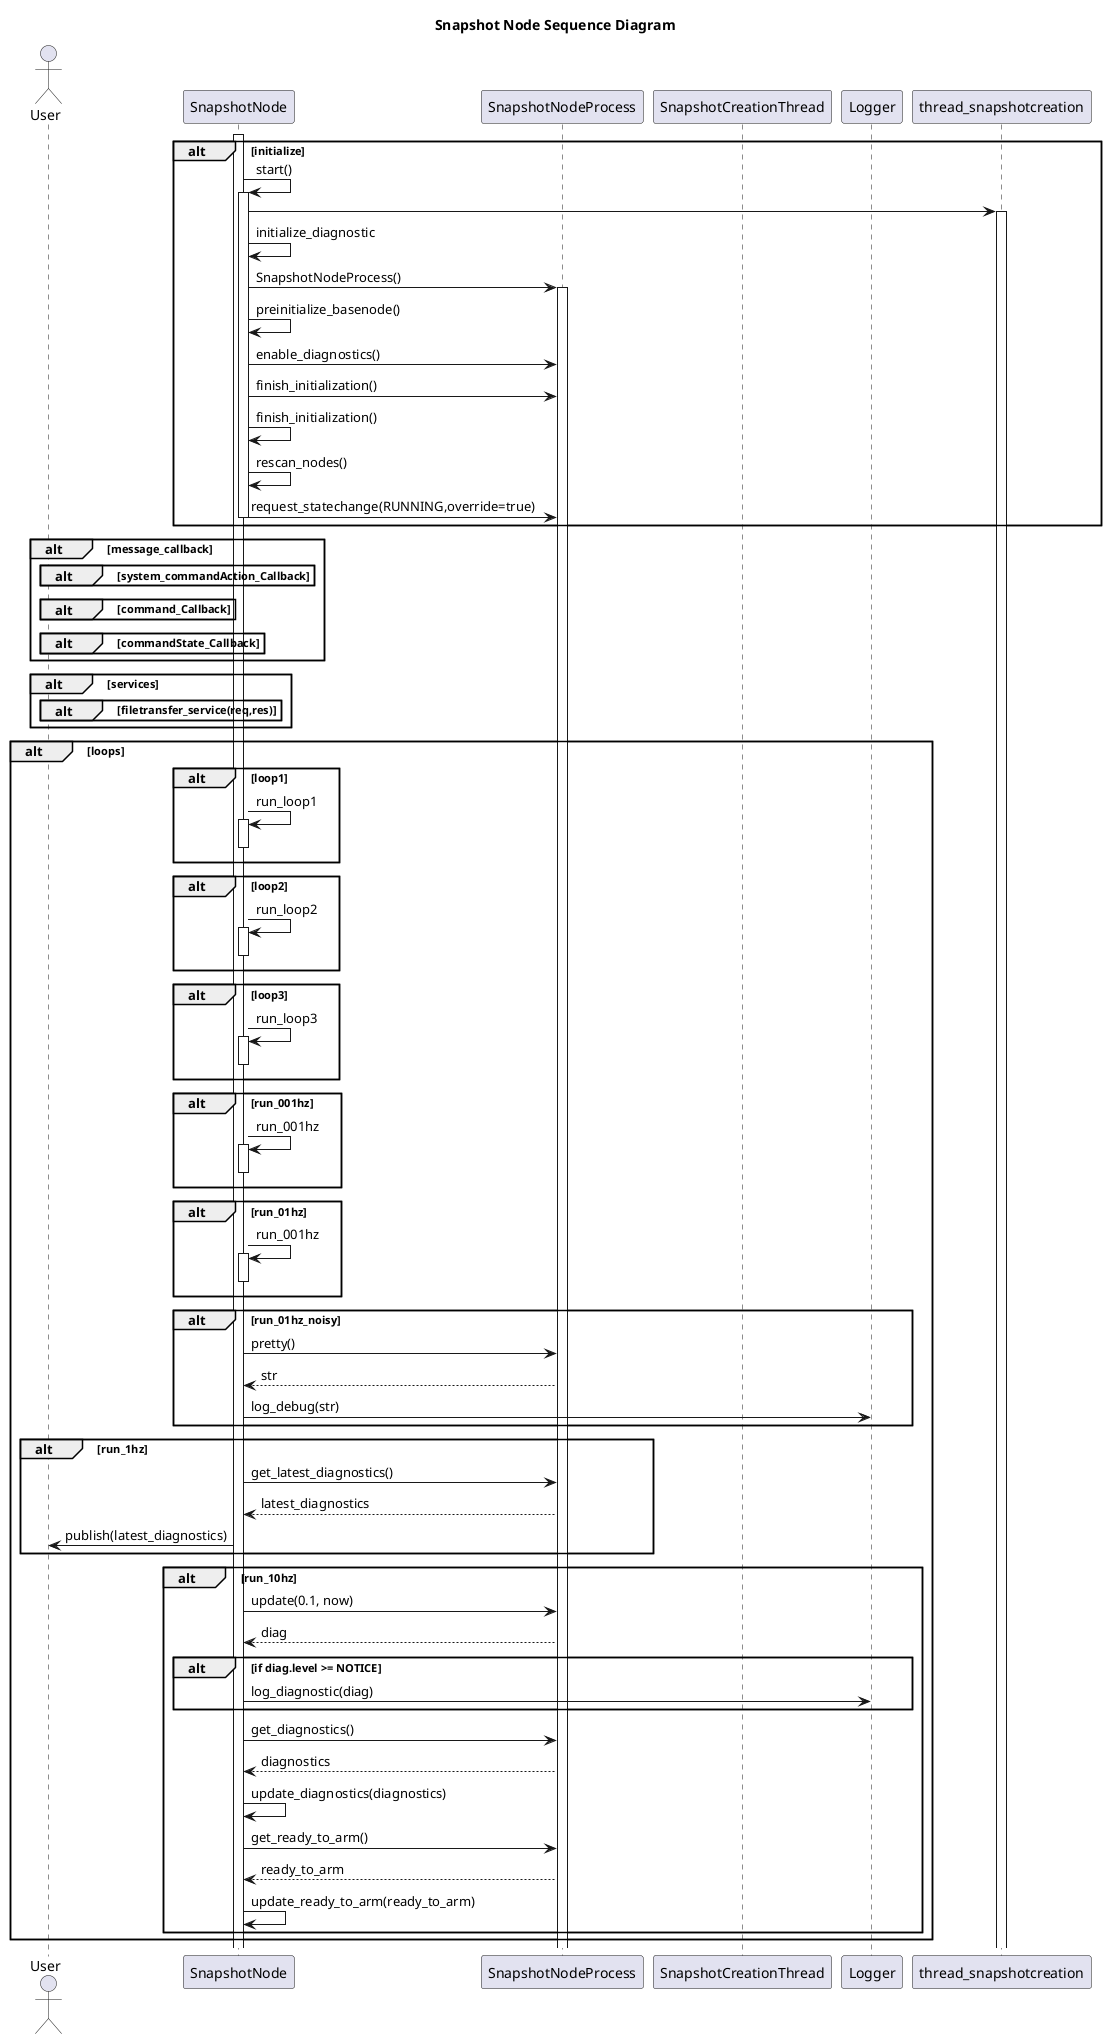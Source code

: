 @startuml
title Snapshot Node Sequence Diagram
actor User as user
participant SnapshotNode as node
participant SnapshotNodeProcess as process
participant SnapshotCreationThread as snapshot_thread
participant Logger as logger

alt initialize
    activate node
    node -> node++: start()
    node -> thread_snapshotcreation++
    node -> node: initialize_diagnostic
    node -> process++: SnapshotNodeProcess()
    node -> node: preinitialize_basenode()
    node -> process: enable_diagnostics()
    node -> process: finish_initialization()
    node -> node: finish_initialization()
    node -> node: rescan_nodes()
    node -> process: request_statechange(RUNNING,override=true)
    node--
end

alt message_callback
    alt system_commandAction_Callback
    end
    alt command_Callback
    end
    alt commandState_Callback
    end
end
alt services
    alt filetransfer_service(req,res)
    end
end

alt loops
    alt loop1
        node -> node++: run_loop1
        node--
    end
    alt loop2
        node -> node++: run_loop2
        node--
    end
    alt loop3
        node -> node++: run_loop3
        node--
    end
    alt run_001hz
        node -> node++: run_001hz
        node--
    end
    alt run_01hz
        node -> node++: run_001hz
        node--
    end
    alt run_01hz_noisy
        node -> process: pretty()
        process --> node: str
        node -> logger: log_debug(str)
    end
    alt run_1hz
        node -> process: get_latest_diagnostics()
        process --> node: latest_diagnostics
        node -> user: publish(latest_diagnostics)
    end
    alt run_10hz
        node -> process: update(0.1, now)
        process --> node: diag
        alt if diag.level >= NOTICE
            node -> logger: log_diagnostic(diag)
        end
        node -> process: get_diagnostics()
        process --> node: diagnostics
        node -> node: update_diagnostics(diagnostics)
        node -> process: get_ready_to_arm()
        process --> node: ready_to_arm
        node -> node: update_ready_to_arm(ready_to_arm)

    end
end
@enduml